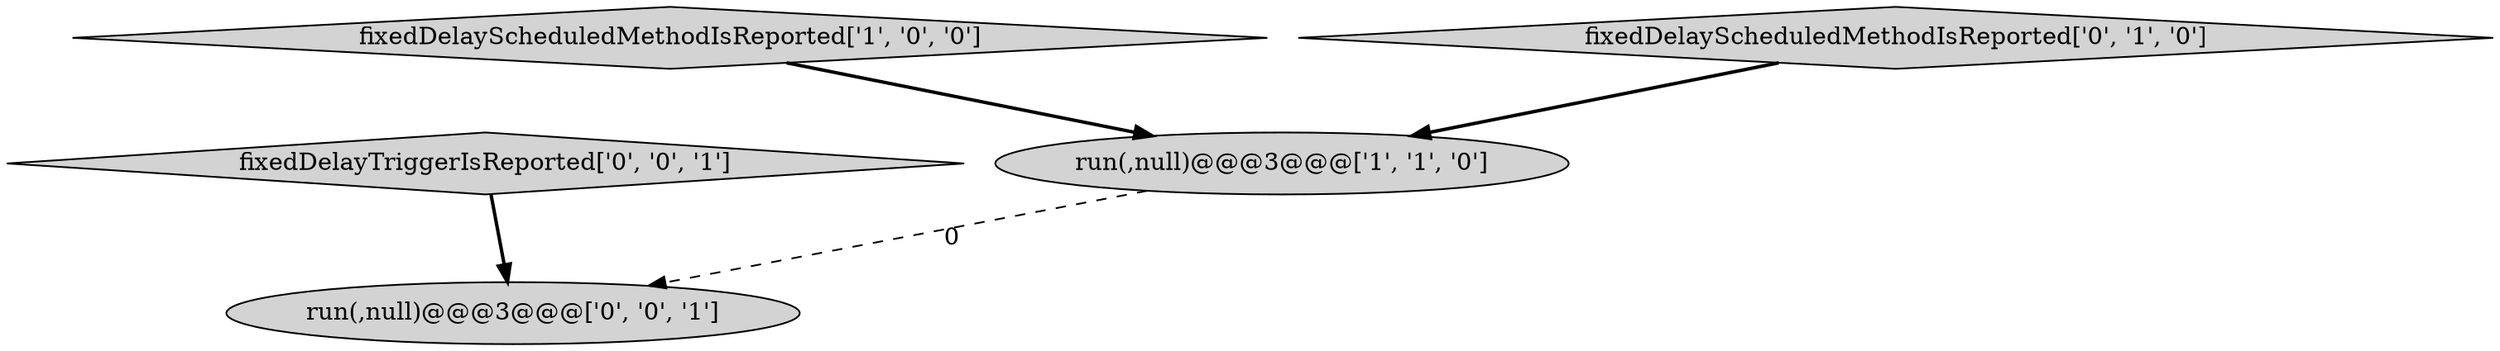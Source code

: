 digraph {
1 [style = filled, label = "run(,null)@@@3@@@['1', '1', '0']", fillcolor = lightgray, shape = ellipse image = "AAA0AAABBB1BBB"];
0 [style = filled, label = "fixedDelayScheduledMethodIsReported['1', '0', '0']", fillcolor = lightgray, shape = diamond image = "AAA0AAABBB1BBB"];
3 [style = filled, label = "fixedDelayTriggerIsReported['0', '0', '1']", fillcolor = lightgray, shape = diamond image = "AAA0AAABBB3BBB"];
2 [style = filled, label = "fixedDelayScheduledMethodIsReported['0', '1', '0']", fillcolor = lightgray, shape = diamond image = "AAA0AAABBB2BBB"];
4 [style = filled, label = "run(,null)@@@3@@@['0', '0', '1']", fillcolor = lightgray, shape = ellipse image = "AAA0AAABBB3BBB"];
1->4 [style = dashed, label="0"];
3->4 [style = bold, label=""];
0->1 [style = bold, label=""];
2->1 [style = bold, label=""];
}
